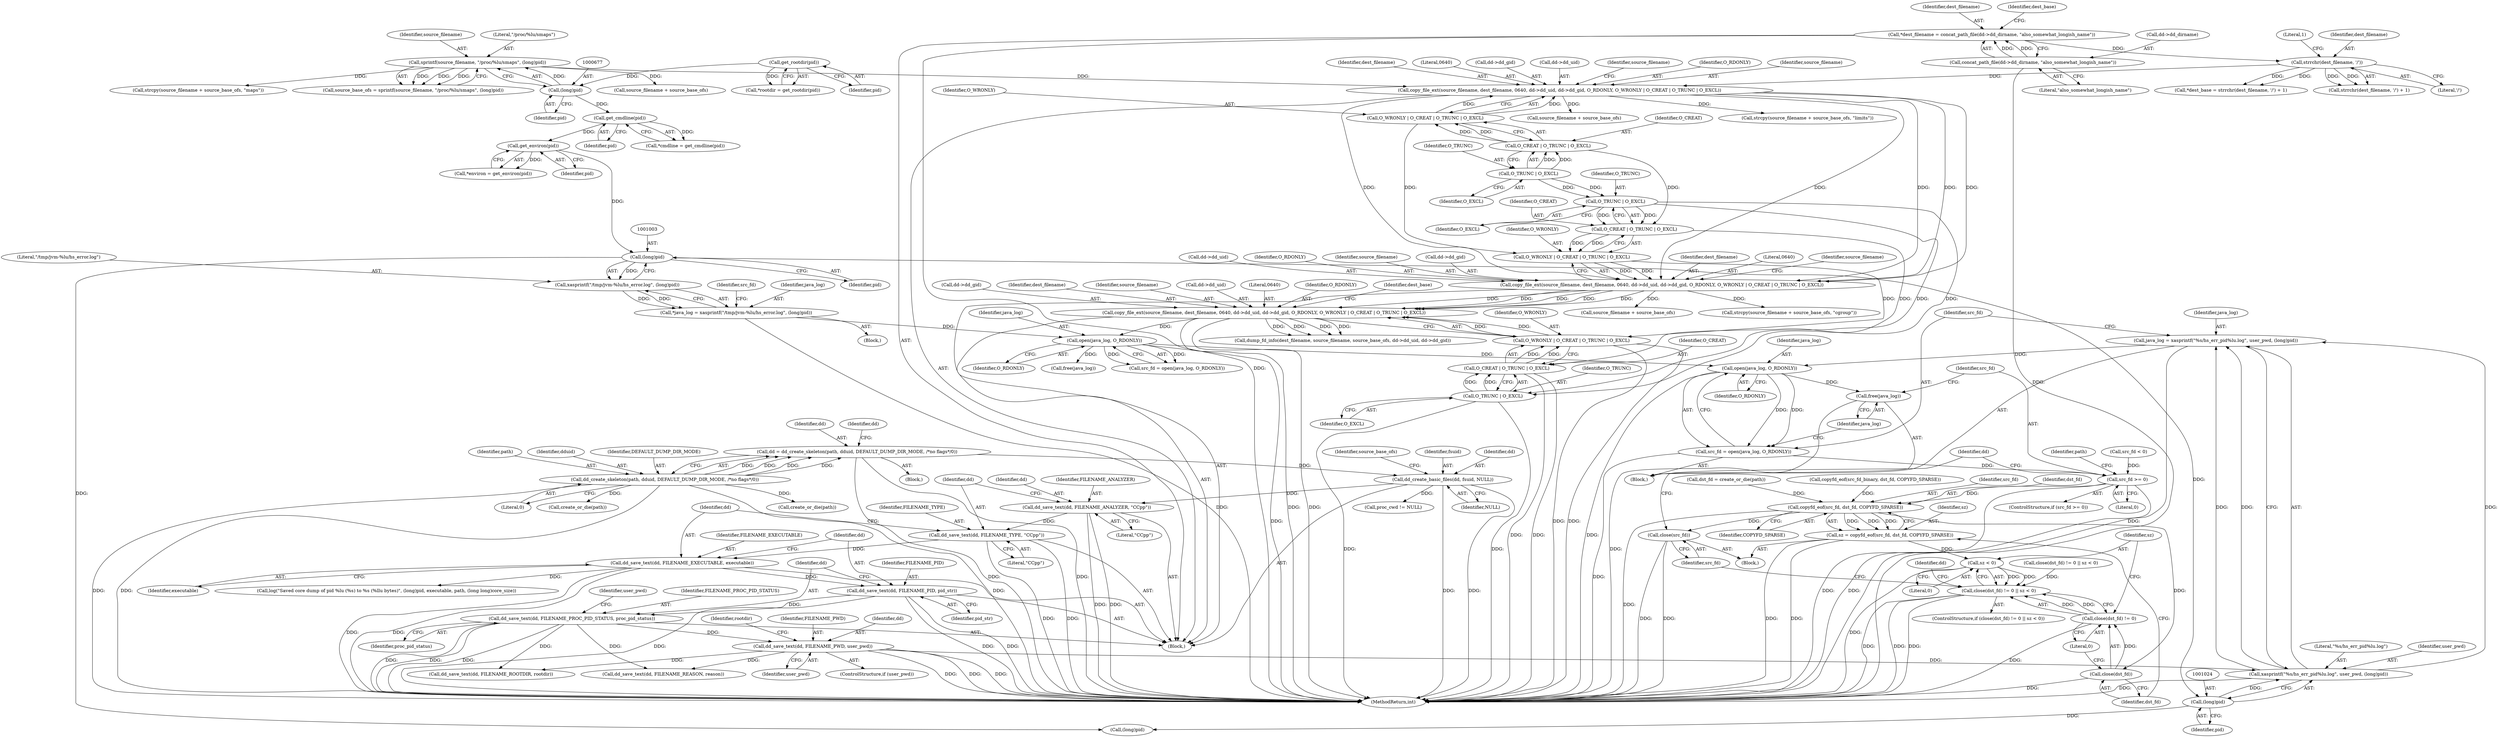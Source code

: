 digraph "0_abrt_8939398b82006ba1fec4ed491339fc075f43fc7c_1@API" {
"1001028" [label="(Call,open(java_log, O_RDONLY))"];
"1001018" [label="(Call,java_log = xasprintf(\"%s/hs_err_pid%lu.log\", user_pwd, (long)pid))"];
"1001020" [label="(Call,xasprintf(\"%s/hs_err_pid%lu.log\", user_pwd, (long)pid))"];
"1000814" [label="(Call,dd_save_text(dd, FILENAME_PWD, user_pwd))"];
"1000808" [label="(Call,dd_save_text(dd, FILENAME_PROC_PID_STATUS, proc_pid_status))"];
"1000804" [label="(Call,dd_save_text(dd, FILENAME_PID, pid_str))"];
"1000800" [label="(Call,dd_save_text(dd, FILENAME_EXECUTABLE, executable))"];
"1000796" [label="(Call,dd_save_text(dd, FILENAME_TYPE, \"CCpp\"))"];
"1000792" [label="(Call,dd_save_text(dd, FILENAME_ANALYZER, \"CCpp\"))"];
"1000665" [label="(Call,dd_create_basic_files(dd, fsuid, NULL))"];
"1000650" [label="(Call,dd = dd_create_skeleton(path, dduid, DEFAULT_DUMP_DIR_MODE, /*no flags*/0))"];
"1000652" [label="(Call,dd_create_skeleton(path, dduid, DEFAULT_DUMP_DIR_MODE, /*no flags*/0))"];
"1001023" [label="(Call,(long)pid)"];
"1001002" [label="(Call,(long)pid)"];
"1000857" [label="(Call,get_environ(pid))"];
"1000850" [label="(Call,get_cmdline(pid))"];
"1000676" [label="(Call,(long)pid)"];
"1000663" [label="(Call,get_rootdir(pid))"];
"1001008" [label="(Call,open(java_log, O_RDONLY))"];
"1000998" [label="(Call,*java_log = xasprintf(\"/tmp/jvm-%lu/hs_error.log\", (long)pid))"];
"1001000" [label="(Call,xasprintf(\"/tmp/jvm-%lu/hs_error.log\", (long)pid))"];
"1000759" [label="(Call,copy_file_ext(source_filename, dest_filename, 0640, dd->dd_uid, dd->dd_gid, O_RDONLY, O_WRONLY | O_CREAT | O_TRUNC | O_EXCL))"];
"1000733" [label="(Call,copy_file_ext(source_filename, dest_filename, 0640, dd->dd_uid, dd->dd_gid, O_RDONLY, O_WRONLY | O_CREAT | O_TRUNC | O_EXCL))"];
"1000707" [label="(Call,copy_file_ext(source_filename, dest_filename, 0640, dd->dd_uid, dd->dd_gid, O_RDONLY, O_WRONLY | O_CREAT | O_TRUNC | O_EXCL))"];
"1000673" [label="(Call,sprintf(source_filename, \"/proc/%lu/smaps\", (long)pid))"];
"1000695" [label="(Call,strrchr(dest_filename, '/'))"];
"1000684" [label="(Call,*dest_filename = concat_path_file(dd->dd_dirname, \"also_somewhat_longish_name\"))"];
"1000686" [label="(Call,concat_path_file(dd->dd_dirname, \"also_somewhat_longish_name\"))"];
"1000718" [label="(Call,O_WRONLY | O_CREAT | O_TRUNC | O_EXCL)"];
"1000720" [label="(Call,O_CREAT | O_TRUNC | O_EXCL)"];
"1000722" [label="(Call,O_TRUNC | O_EXCL)"];
"1000744" [label="(Call,O_WRONLY | O_CREAT | O_TRUNC | O_EXCL)"];
"1000746" [label="(Call,O_CREAT | O_TRUNC | O_EXCL)"];
"1000748" [label="(Call,O_TRUNC | O_EXCL)"];
"1000770" [label="(Call,O_WRONLY | O_CREAT | O_TRUNC | O_EXCL)"];
"1000772" [label="(Call,O_CREAT | O_TRUNC | O_EXCL)"];
"1000774" [label="(Call,O_TRUNC | O_EXCL)"];
"1001026" [label="(Call,src_fd = open(java_log, O_RDONLY))"];
"1001034" [label="(Call,src_fd >= 0)"];
"1001051" [label="(Call,copyfd_eof(src_fd, dst_fd, COPYFD_SPARSE))"];
"1001049" [label="(Call,sz = copyfd_eof(src_fd, dst_fd, COPYFD_SPARSE))"];
"1001061" [label="(Call,sz < 0)"];
"1001056" [label="(Call,close(dst_fd) != 0 || sz < 0)"];
"1001058" [label="(Call,close(dst_fd))"];
"1001057" [label="(Call,close(dst_fd) != 0)"];
"1001070" [label="(Call,close(src_fd))"];
"1001031" [label="(Call,free(java_log))"];
"1000814" [label="(Call,dd_save_text(dd, FILENAME_PWD, user_pwd))"];
"1000714" [label="(Call,dd->dd_gid)"];
"1001051" [label="(Call,copyfd_eof(src_fd, dst_fd, COPYFD_SPARSE))"];
"1001059" [label="(Identifier,dst_fd)"];
"1001060" [label="(Literal,0)"];
"1001144" [label="(Call,proc_cwd != NULL)"];
"1001055" [label="(ControlStructure,if (close(dst_fd) != 0 || sz < 0))"];
"1000848" [label="(Call,*cmdline = get_cmdline(pid))"];
"1000699" [label="(Call,strcpy(source_filename + source_base_ofs, \"maps\"))"];
"1001052" [label="(Identifier,src_fd)"];
"1001009" [label="(Identifier,java_log)"];
"1001029" [label="(Identifier,java_log)"];
"1001035" [label="(Identifier,src_fd)"];
"1000663" [label="(Call,get_rootdir(pid))"];
"1000766" [label="(Call,dd->dd_gid)"];
"1000793" [label="(Identifier,dd)"];
"1000772" [label="(Call,O_CREAT | O_TRUNC | O_EXCL)"];
"1000800" [label="(Call,dd_save_text(dd, FILENAME_EXECUTABLE, executable))"];
"1000659" [label="(Block,)"];
"1001018" [label="(Call,java_log = xasprintf(\"%s/hs_err_pid%lu.log\", user_pwd, (long)pid))"];
"1000807" [label="(Identifier,pid_str)"];
"1000806" [label="(Identifier,FILENAME_PID)"];
"1000799" [label="(Literal,\"CCpp\")"];
"1000718" [label="(Call,O_WRONLY | O_CREAT | O_TRUNC | O_EXCL)"];
"1000674" [label="(Identifier,source_filename)"];
"1000666" [label="(Identifier,dd)"];
"1000695" [label="(Call,strrchr(dest_filename, '/'))"];
"1000761" [label="(Identifier,dest_filename)"];
"1000796" [label="(Call,dd_save_text(dd, FILENAME_TYPE, \"CCpp\"))"];
"1000668" [label="(Identifier,NULL)"];
"1000671" [label="(Call,source_base_ofs = sprintf(source_filename, \"/proc/%lu/smaps\", (long)pid))"];
"1000686" [label="(Call,concat_path_file(dd->dd_dirname, \"also_somewhat_longish_name\"))"];
"1000999" [label="(Identifier,java_log)"];
"1000651" [label="(Identifier,dd)"];
"1000711" [label="(Call,dd->dd_uid)"];
"1001006" [label="(Call,src_fd = open(java_log, O_RDONLY))"];
"1001025" [label="(Identifier,pid)"];
"1001002" [label="(Call,(long)pid)"];
"1000727" [label="(Identifier,source_filename)"];
"1000737" [label="(Call,dd->dd_uid)"];
"1000722" [label="(Call,O_TRUNC | O_EXCL)"];
"1000802" [label="(Identifier,FILENAME_EXECUTABLE)"];
"1001020" [label="(Call,xasprintf(\"%s/hs_err_pid%lu.log\", user_pwd, (long)pid))"];
"1001021" [label="(Literal,\"%s/hs_err_pid%lu.log\")"];
"1000675" [label="(Literal,\"/proc/%lu/smaps\")"];
"1000655" [label="(Identifier,DEFAULT_DUMP_DIR_MODE)"];
"1000672" [label="(Identifier,source_base_ofs)"];
"1000813" [label="(Identifier,user_pwd)"];
"1000658" [label="(Identifier,dd)"];
"1000927" [label="(Call,create_or_die(path))"];
"1000694" [label="(Call,strrchr(dest_filename, '/') + 1)"];
"1000801" [label="(Identifier,dd)"];
"1000687" [label="(Call,dd->dd_dirname)"];
"1000760" [label="(Identifier,source_filename)"];
"1000858" [label="(Identifier,pid)"];
"1000719" [label="(Identifier,O_WRONLY)"];
"1000684" [label="(Call,*dest_filename = concat_path_file(dd->dd_dirname, \"also_somewhat_longish_name\"))"];
"1000717" [label="(Identifier,O_RDONLY)"];
"1000696" [label="(Identifier,dest_filename)"];
"1001066" [label="(Identifier,dd)"];
"1001007" [label="(Identifier,src_fd)"];
"1001053" [label="(Identifier,dst_fd)"];
"1000656" [label="(Literal,0)"];
"1000773" [label="(Identifier,O_CREAT)"];
"1000743" [label="(Identifier,O_RDONLY)"];
"1000665" [label="(Call,dd_create_basic_files(dd, fsuid, NULL))"];
"1000650" [label="(Call,dd = dd_create_skeleton(path, dduid, DEFAULT_DUMP_DIR_MODE, /*no flags*/0))"];
"1000678" [label="(Identifier,pid)"];
"1000700" [label="(Call,source_filename + source_base_ofs)"];
"1001031" [label="(Call,free(java_log))"];
"1001000" [label="(Call,xasprintf(\"/tmp/jvm-%lu/hs_error.log\", (long)pid))"];
"1001028" [label="(Call,open(java_log, O_RDONLY))"];
"1000673" [label="(Call,sprintf(source_filename, \"/proc/%lu/smaps\", (long)pid))"];
"1001037" [label="(Block,)"];
"1000810" [label="(Identifier,FILENAME_PROC_PID_STATUS)"];
"1001023" [label="(Call,(long)pid)"];
"1000652" [label="(Call,dd_create_skeleton(path, dduid, DEFAULT_DUMP_DIR_MODE, /*no flags*/0))"];
"1001058" [label="(Call,close(dst_fd))"];
"1000746" [label="(Call,O_CREAT | O_TRUNC | O_EXCL)"];
"1001056" [label="(Call,close(dst_fd) != 0 || sz < 0)"];
"1000857" [label="(Call,get_environ(pid))"];
"1001049" [label="(Call,sz = copyfd_eof(src_fd, dst_fd, COPYFD_SPARSE))"];
"1000724" [label="(Identifier,O_EXCL)"];
"1001034" [label="(Call,src_fd >= 0)"];
"1001063" [label="(Literal,0)"];
"1001061" [label="(Call,sz < 0)"];
"1001010" [label="(Identifier,O_RDONLY)"];
"1000152" [label="(Block,)"];
"1001011" [label="(Call,free(java_log))"];
"1000811" [label="(Identifier,proc_pid_status)"];
"1000749" [label="(Identifier,O_TRUNC)"];
"1000723" [label="(Identifier,O_TRUNC)"];
"1000780" [label="(Call,dump_fd_info(dest_filename, source_filename, source_base_ofs, dd->dd_uid, dd->dd_gid))"];
"1000726" [label="(Call,source_filename + source_base_ofs)"];
"1000851" [label="(Identifier,pid)"];
"1000692" [label="(Call,*dest_base = strrchr(dest_filename, '/') + 1)"];
"1000763" [label="(Call,dd->dd_uid)"];
"1000747" [label="(Identifier,O_CREAT)"];
"1000893" [label="(Call,create_or_die(path))"];
"1000690" [label="(Literal,\"also_somewhat_longish_name\")"];
"1001044" [label="(Call,dst_fd = create_or_die(path))"];
"1001019" [label="(Identifier,java_log)"];
"1000752" [label="(Call,source_filename + source_base_ofs)"];
"1000653" [label="(Identifier,path)"];
"1001070" [label="(Call,close(src_fd))"];
"1000827" [label="(Call,dd_save_text(dd, FILENAME_ROOTDIR, rootdir))"];
"1001036" [label="(Literal,0)"];
"1000841" [label="(Call,dd_save_text(dd, FILENAME_REASON, reason))"];
"1000816" [label="(Identifier,FILENAME_PWD)"];
"1000721" [label="(Identifier,O_CREAT)"];
"1001073" [label="(Identifier,dd)"];
"1000996" [label="(Block,)"];
"1000794" [label="(Identifier,FILENAME_ANALYZER)"];
"1000664" [label="(Identifier,pid)"];
"1000855" [label="(Call,*environ = get_environ(pid))"];
"1001057" [label="(Call,close(dst_fd) != 0)"];
"1000762" [label="(Literal,0640)"];
"1000744" [label="(Call,O_WRONLY | O_CREAT | O_TRUNC | O_EXCL)"];
"1000815" [label="(Identifier,dd)"];
"1000803" [label="(Identifier,executable)"];
"1000774" [label="(Call,O_TRUNC | O_EXCL)"];
"1000698" [label="(Literal,1)"];
"1001050" [label="(Identifier,sz)"];
"1001022" [label="(Identifier,user_pwd)"];
"1000750" [label="(Identifier,O_EXCL)"];
"1001062" [label="(Identifier,sz)"];
"1000998" [label="(Call,*java_log = xasprintf(\"/tmp/jvm-%lu/hs_error.log\", (long)pid))"];
"1001103" [label="(Call,log(\"Saved core dump of pid %lu (%s) to %s (%llu bytes)\", (long)pid, executable, path, (long long)core_size))"];
"1000776" [label="(Identifier,O_EXCL)"];
"1000661" [label="(Call,*rootdir = get_rootdir(pid))"];
"1000771" [label="(Identifier,O_WRONLY)"];
"1000734" [label="(Identifier,source_filename)"];
"1001001" [label="(Literal,\"/tmp/jvm-%lu/hs_error.log\")"];
"1000751" [label="(Call,strcpy(source_filename + source_base_ofs, \"cgroup\"))"];
"1001105" [label="(Call,(long)pid)"];
"1000769" [label="(Identifier,O_RDONLY)"];
"1000720" [label="(Call,O_CREAT | O_TRUNC | O_EXCL)"];
"1001040" [label="(Identifier,path)"];
"1000778" [label="(Identifier,dest_base)"];
"1001030" [label="(Identifier,O_RDONLY)"];
"1000654" [label="(Identifier,dduid)"];
"1001032" [label="(Identifier,java_log)"];
"1001017" [label="(Block,)"];
"1000708" [label="(Identifier,source_filename)"];
"1001071" [label="(Identifier,src_fd)"];
"1001033" [label="(ControlStructure,if (src_fd >= 0))"];
"1000850" [label="(Call,get_cmdline(pid))"];
"1000770" [label="(Call,O_WRONLY | O_CREAT | O_TRUNC | O_EXCL)"];
"1000908" [label="(Call,close(dst_fd) != 0 || sz < 0)"];
"1001014" [label="(Call,src_fd < 0)"];
"1001004" [label="(Identifier,pid)"];
"1000676" [label="(Call,(long)pid)"];
"1000740" [label="(Call,dd->dd_gid)"];
"1000685" [label="(Identifier,dest_filename)"];
"1000697" [label="(Literal,'/')"];
"1000797" [label="(Identifier,dd)"];
"1000812" [label="(ControlStructure,if (user_pwd))"];
"1000804" [label="(Call,dd_save_text(dd, FILENAME_PID, pid_str))"];
"1000725" [label="(Call,strcpy(source_filename + source_base_ofs, \"limits\"))"];
"1000805" [label="(Identifier,dd)"];
"1000775" [label="(Identifier,O_TRUNC)"];
"1000735" [label="(Identifier,dest_filename)"];
"1001008" [label="(Call,open(java_log, O_RDONLY))"];
"1000709" [label="(Identifier,dest_filename)"];
"1001027" [label="(Identifier,src_fd)"];
"1000759" [label="(Call,copy_file_ext(source_filename, dest_filename, 0640, dd->dd_uid, dd->dd_gid, O_RDONLY, O_WRONLY | O_CREAT | O_TRUNC | O_EXCL))"];
"1000819" [label="(Identifier,rootdir)"];
"1000667" [label="(Identifier,fsuid)"];
"1000795" [label="(Literal,\"CCpp\")"];
"1000898" [label="(Call,copyfd_eof(src_fd_binary, dst_fd, COPYFD_SPARSE))"];
"1000808" [label="(Call,dd_save_text(dd, FILENAME_PROC_PID_STATUS, proc_pid_status))"];
"1000792" [label="(Call,dd_save_text(dd, FILENAME_ANALYZER, \"CCpp\"))"];
"1000733" [label="(Call,copy_file_ext(source_filename, dest_filename, 0640, dd->dd_uid, dd->dd_gid, O_RDONLY, O_WRONLY | O_CREAT | O_TRUNC | O_EXCL))"];
"1000745" [label="(Identifier,O_WRONLY)"];
"1000710" [label="(Literal,0640)"];
"1000707" [label="(Call,copy_file_ext(source_filename, dest_filename, 0640, dd->dd_uid, dd->dd_gid, O_RDONLY, O_WRONLY | O_CREAT | O_TRUNC | O_EXCL))"];
"1000817" [label="(Identifier,user_pwd)"];
"1000736" [label="(Literal,0640)"];
"1000693" [label="(Identifier,dest_base)"];
"1000753" [label="(Identifier,source_filename)"];
"1001054" [label="(Identifier,COPYFD_SPARSE)"];
"1001237" [label="(MethodReturn,int)"];
"1000748" [label="(Call,O_TRUNC | O_EXCL)"];
"1000809" [label="(Identifier,dd)"];
"1001026" [label="(Call,src_fd = open(java_log, O_RDONLY))"];
"1000798" [label="(Identifier,FILENAME_TYPE)"];
"1001028" -> "1001026"  [label="AST: "];
"1001028" -> "1001030"  [label="CFG: "];
"1001029" -> "1001028"  [label="AST: "];
"1001030" -> "1001028"  [label="AST: "];
"1001026" -> "1001028"  [label="CFG: "];
"1001028" -> "1001237"  [label="DDG: "];
"1001028" -> "1001026"  [label="DDG: "];
"1001028" -> "1001026"  [label="DDG: "];
"1001018" -> "1001028"  [label="DDG: "];
"1001008" -> "1001028"  [label="DDG: "];
"1001028" -> "1001031"  [label="DDG: "];
"1001018" -> "1001017"  [label="AST: "];
"1001018" -> "1001020"  [label="CFG: "];
"1001019" -> "1001018"  [label="AST: "];
"1001020" -> "1001018"  [label="AST: "];
"1001027" -> "1001018"  [label="CFG: "];
"1001018" -> "1001237"  [label="DDG: "];
"1001020" -> "1001018"  [label="DDG: "];
"1001020" -> "1001018"  [label="DDG: "];
"1001020" -> "1001018"  [label="DDG: "];
"1001020" -> "1001023"  [label="CFG: "];
"1001021" -> "1001020"  [label="AST: "];
"1001022" -> "1001020"  [label="AST: "];
"1001023" -> "1001020"  [label="AST: "];
"1001020" -> "1001237"  [label="DDG: "];
"1000814" -> "1001020"  [label="DDG: "];
"1001023" -> "1001020"  [label="DDG: "];
"1000814" -> "1000812"  [label="AST: "];
"1000814" -> "1000817"  [label="CFG: "];
"1000815" -> "1000814"  [label="AST: "];
"1000816" -> "1000814"  [label="AST: "];
"1000817" -> "1000814"  [label="AST: "];
"1000819" -> "1000814"  [label="CFG: "];
"1000814" -> "1001237"  [label="DDG: "];
"1000814" -> "1001237"  [label="DDG: "];
"1000814" -> "1001237"  [label="DDG: "];
"1000808" -> "1000814"  [label="DDG: "];
"1000814" -> "1000827"  [label="DDG: "];
"1000814" -> "1000841"  [label="DDG: "];
"1000808" -> "1000659"  [label="AST: "];
"1000808" -> "1000811"  [label="CFG: "];
"1000809" -> "1000808"  [label="AST: "];
"1000810" -> "1000808"  [label="AST: "];
"1000811" -> "1000808"  [label="AST: "];
"1000813" -> "1000808"  [label="CFG: "];
"1000808" -> "1001237"  [label="DDG: "];
"1000808" -> "1001237"  [label="DDG: "];
"1000808" -> "1001237"  [label="DDG: "];
"1000804" -> "1000808"  [label="DDG: "];
"1000808" -> "1000827"  [label="DDG: "];
"1000808" -> "1000841"  [label="DDG: "];
"1000804" -> "1000659"  [label="AST: "];
"1000804" -> "1000807"  [label="CFG: "];
"1000805" -> "1000804"  [label="AST: "];
"1000806" -> "1000804"  [label="AST: "];
"1000807" -> "1000804"  [label="AST: "];
"1000809" -> "1000804"  [label="CFG: "];
"1000804" -> "1001237"  [label="DDG: "];
"1000804" -> "1001237"  [label="DDG: "];
"1000804" -> "1001237"  [label="DDG: "];
"1000800" -> "1000804"  [label="DDG: "];
"1000800" -> "1000659"  [label="AST: "];
"1000800" -> "1000803"  [label="CFG: "];
"1000801" -> "1000800"  [label="AST: "];
"1000802" -> "1000800"  [label="AST: "];
"1000803" -> "1000800"  [label="AST: "];
"1000805" -> "1000800"  [label="CFG: "];
"1000800" -> "1001237"  [label="DDG: "];
"1000800" -> "1001237"  [label="DDG: "];
"1000796" -> "1000800"  [label="DDG: "];
"1000800" -> "1001103"  [label="DDG: "];
"1000796" -> "1000659"  [label="AST: "];
"1000796" -> "1000799"  [label="CFG: "];
"1000797" -> "1000796"  [label="AST: "];
"1000798" -> "1000796"  [label="AST: "];
"1000799" -> "1000796"  [label="AST: "];
"1000801" -> "1000796"  [label="CFG: "];
"1000796" -> "1001237"  [label="DDG: "];
"1000796" -> "1001237"  [label="DDG: "];
"1000792" -> "1000796"  [label="DDG: "];
"1000792" -> "1000659"  [label="AST: "];
"1000792" -> "1000795"  [label="CFG: "];
"1000793" -> "1000792"  [label="AST: "];
"1000794" -> "1000792"  [label="AST: "];
"1000795" -> "1000792"  [label="AST: "];
"1000797" -> "1000792"  [label="CFG: "];
"1000792" -> "1001237"  [label="DDG: "];
"1000792" -> "1001237"  [label="DDG: "];
"1000665" -> "1000792"  [label="DDG: "];
"1000665" -> "1000659"  [label="AST: "];
"1000665" -> "1000668"  [label="CFG: "];
"1000666" -> "1000665"  [label="AST: "];
"1000667" -> "1000665"  [label="AST: "];
"1000668" -> "1000665"  [label="AST: "];
"1000672" -> "1000665"  [label="CFG: "];
"1000665" -> "1001237"  [label="DDG: "];
"1000665" -> "1001237"  [label="DDG: "];
"1000650" -> "1000665"  [label="DDG: "];
"1000665" -> "1001144"  [label="DDG: "];
"1000650" -> "1000152"  [label="AST: "];
"1000650" -> "1000652"  [label="CFG: "];
"1000651" -> "1000650"  [label="AST: "];
"1000652" -> "1000650"  [label="AST: "];
"1000658" -> "1000650"  [label="CFG: "];
"1000650" -> "1001237"  [label="DDG: "];
"1000650" -> "1001237"  [label="DDG: "];
"1000652" -> "1000650"  [label="DDG: "];
"1000652" -> "1000650"  [label="DDG: "];
"1000652" -> "1000650"  [label="DDG: "];
"1000652" -> "1000650"  [label="DDG: "];
"1000652" -> "1000656"  [label="CFG: "];
"1000653" -> "1000652"  [label="AST: "];
"1000654" -> "1000652"  [label="AST: "];
"1000655" -> "1000652"  [label="AST: "];
"1000656" -> "1000652"  [label="AST: "];
"1000652" -> "1001237"  [label="DDG: "];
"1000652" -> "1001237"  [label="DDG: "];
"1000652" -> "1001237"  [label="DDG: "];
"1000652" -> "1000893"  [label="DDG: "];
"1000652" -> "1000927"  [label="DDG: "];
"1001023" -> "1001025"  [label="CFG: "];
"1001024" -> "1001023"  [label="AST: "];
"1001025" -> "1001023"  [label="AST: "];
"1001002" -> "1001023"  [label="DDG: "];
"1001023" -> "1001105"  [label="DDG: "];
"1001002" -> "1001000"  [label="AST: "];
"1001002" -> "1001004"  [label="CFG: "];
"1001003" -> "1001002"  [label="AST: "];
"1001004" -> "1001002"  [label="AST: "];
"1001000" -> "1001002"  [label="CFG: "];
"1001002" -> "1001000"  [label="DDG: "];
"1000857" -> "1001002"  [label="DDG: "];
"1001002" -> "1001105"  [label="DDG: "];
"1000857" -> "1000855"  [label="AST: "];
"1000857" -> "1000858"  [label="CFG: "];
"1000858" -> "1000857"  [label="AST: "];
"1000855" -> "1000857"  [label="CFG: "];
"1000857" -> "1000855"  [label="DDG: "];
"1000850" -> "1000857"  [label="DDG: "];
"1000850" -> "1000848"  [label="AST: "];
"1000850" -> "1000851"  [label="CFG: "];
"1000851" -> "1000850"  [label="AST: "];
"1000848" -> "1000850"  [label="CFG: "];
"1000850" -> "1000848"  [label="DDG: "];
"1000676" -> "1000850"  [label="DDG: "];
"1000676" -> "1000673"  [label="AST: "];
"1000676" -> "1000678"  [label="CFG: "];
"1000677" -> "1000676"  [label="AST: "];
"1000678" -> "1000676"  [label="AST: "];
"1000673" -> "1000676"  [label="CFG: "];
"1000676" -> "1000673"  [label="DDG: "];
"1000663" -> "1000676"  [label="DDG: "];
"1000663" -> "1000661"  [label="AST: "];
"1000663" -> "1000664"  [label="CFG: "];
"1000664" -> "1000663"  [label="AST: "];
"1000661" -> "1000663"  [label="CFG: "];
"1000663" -> "1000661"  [label="DDG: "];
"1001008" -> "1001006"  [label="AST: "];
"1001008" -> "1001010"  [label="CFG: "];
"1001009" -> "1001008"  [label="AST: "];
"1001010" -> "1001008"  [label="AST: "];
"1001006" -> "1001008"  [label="CFG: "];
"1001008" -> "1001237"  [label="DDG: "];
"1001008" -> "1001006"  [label="DDG: "];
"1001008" -> "1001006"  [label="DDG: "];
"1000998" -> "1001008"  [label="DDG: "];
"1000759" -> "1001008"  [label="DDG: "];
"1001008" -> "1001011"  [label="DDG: "];
"1000998" -> "1000996"  [label="AST: "];
"1000998" -> "1001000"  [label="CFG: "];
"1000999" -> "1000998"  [label="AST: "];
"1001000" -> "1000998"  [label="AST: "];
"1001007" -> "1000998"  [label="CFG: "];
"1000998" -> "1001237"  [label="DDG: "];
"1001000" -> "1000998"  [label="DDG: "];
"1001000" -> "1000998"  [label="DDG: "];
"1001001" -> "1001000"  [label="AST: "];
"1000759" -> "1000659"  [label="AST: "];
"1000759" -> "1000770"  [label="CFG: "];
"1000760" -> "1000759"  [label="AST: "];
"1000761" -> "1000759"  [label="AST: "];
"1000762" -> "1000759"  [label="AST: "];
"1000763" -> "1000759"  [label="AST: "];
"1000766" -> "1000759"  [label="AST: "];
"1000769" -> "1000759"  [label="AST: "];
"1000770" -> "1000759"  [label="AST: "];
"1000778" -> "1000759"  [label="CFG: "];
"1000759" -> "1001237"  [label="DDG: "];
"1000759" -> "1001237"  [label="DDG: "];
"1000733" -> "1000759"  [label="DDG: "];
"1000733" -> "1000759"  [label="DDG: "];
"1000733" -> "1000759"  [label="DDG: "];
"1000733" -> "1000759"  [label="DDG: "];
"1000733" -> "1000759"  [label="DDG: "];
"1000770" -> "1000759"  [label="DDG: "];
"1000770" -> "1000759"  [label="DDG: "];
"1000759" -> "1000780"  [label="DDG: "];
"1000759" -> "1000780"  [label="DDG: "];
"1000759" -> "1000780"  [label="DDG: "];
"1000759" -> "1000780"  [label="DDG: "];
"1000733" -> "1000659"  [label="AST: "];
"1000733" -> "1000744"  [label="CFG: "];
"1000734" -> "1000733"  [label="AST: "];
"1000735" -> "1000733"  [label="AST: "];
"1000736" -> "1000733"  [label="AST: "];
"1000737" -> "1000733"  [label="AST: "];
"1000740" -> "1000733"  [label="AST: "];
"1000743" -> "1000733"  [label="AST: "];
"1000744" -> "1000733"  [label="AST: "];
"1000753" -> "1000733"  [label="CFG: "];
"1000707" -> "1000733"  [label="DDG: "];
"1000707" -> "1000733"  [label="DDG: "];
"1000707" -> "1000733"  [label="DDG: "];
"1000707" -> "1000733"  [label="DDG: "];
"1000707" -> "1000733"  [label="DDG: "];
"1000744" -> "1000733"  [label="DDG: "];
"1000744" -> "1000733"  [label="DDG: "];
"1000733" -> "1000751"  [label="DDG: "];
"1000733" -> "1000752"  [label="DDG: "];
"1000707" -> "1000659"  [label="AST: "];
"1000707" -> "1000718"  [label="CFG: "];
"1000708" -> "1000707"  [label="AST: "];
"1000709" -> "1000707"  [label="AST: "];
"1000710" -> "1000707"  [label="AST: "];
"1000711" -> "1000707"  [label="AST: "];
"1000714" -> "1000707"  [label="AST: "];
"1000717" -> "1000707"  [label="AST: "];
"1000718" -> "1000707"  [label="AST: "];
"1000727" -> "1000707"  [label="CFG: "];
"1000673" -> "1000707"  [label="DDG: "];
"1000695" -> "1000707"  [label="DDG: "];
"1000718" -> "1000707"  [label="DDG: "];
"1000718" -> "1000707"  [label="DDG: "];
"1000707" -> "1000725"  [label="DDG: "];
"1000707" -> "1000726"  [label="DDG: "];
"1000673" -> "1000671"  [label="AST: "];
"1000674" -> "1000673"  [label="AST: "];
"1000675" -> "1000673"  [label="AST: "];
"1000671" -> "1000673"  [label="CFG: "];
"1000673" -> "1000671"  [label="DDG: "];
"1000673" -> "1000671"  [label="DDG: "];
"1000673" -> "1000671"  [label="DDG: "];
"1000673" -> "1000699"  [label="DDG: "];
"1000673" -> "1000700"  [label="DDG: "];
"1000695" -> "1000694"  [label="AST: "];
"1000695" -> "1000697"  [label="CFG: "];
"1000696" -> "1000695"  [label="AST: "];
"1000697" -> "1000695"  [label="AST: "];
"1000698" -> "1000695"  [label="CFG: "];
"1000695" -> "1000692"  [label="DDG: "];
"1000695" -> "1000692"  [label="DDG: "];
"1000695" -> "1000694"  [label="DDG: "];
"1000695" -> "1000694"  [label="DDG: "];
"1000684" -> "1000695"  [label="DDG: "];
"1000684" -> "1000659"  [label="AST: "];
"1000684" -> "1000686"  [label="CFG: "];
"1000685" -> "1000684"  [label="AST: "];
"1000686" -> "1000684"  [label="AST: "];
"1000693" -> "1000684"  [label="CFG: "];
"1000684" -> "1001237"  [label="DDG: "];
"1000686" -> "1000684"  [label="DDG: "];
"1000686" -> "1000684"  [label="DDG: "];
"1000686" -> "1000690"  [label="CFG: "];
"1000687" -> "1000686"  [label="AST: "];
"1000690" -> "1000686"  [label="AST: "];
"1000686" -> "1001237"  [label="DDG: "];
"1000718" -> "1000720"  [label="CFG: "];
"1000719" -> "1000718"  [label="AST: "];
"1000720" -> "1000718"  [label="AST: "];
"1000720" -> "1000718"  [label="DDG: "];
"1000720" -> "1000718"  [label="DDG: "];
"1000718" -> "1000744"  [label="DDG: "];
"1000720" -> "1000722"  [label="CFG: "];
"1000721" -> "1000720"  [label="AST: "];
"1000722" -> "1000720"  [label="AST: "];
"1000722" -> "1000720"  [label="DDG: "];
"1000722" -> "1000720"  [label="DDG: "];
"1000720" -> "1000746"  [label="DDG: "];
"1000722" -> "1000724"  [label="CFG: "];
"1000723" -> "1000722"  [label="AST: "];
"1000724" -> "1000722"  [label="AST: "];
"1000722" -> "1000748"  [label="DDG: "];
"1000722" -> "1000748"  [label="DDG: "];
"1000744" -> "1000746"  [label="CFG: "];
"1000745" -> "1000744"  [label="AST: "];
"1000746" -> "1000744"  [label="AST: "];
"1000746" -> "1000744"  [label="DDG: "];
"1000746" -> "1000744"  [label="DDG: "];
"1000744" -> "1000770"  [label="DDG: "];
"1000746" -> "1000748"  [label="CFG: "];
"1000747" -> "1000746"  [label="AST: "];
"1000748" -> "1000746"  [label="AST: "];
"1000748" -> "1000746"  [label="DDG: "];
"1000748" -> "1000746"  [label="DDG: "];
"1000746" -> "1000772"  [label="DDG: "];
"1000748" -> "1000750"  [label="CFG: "];
"1000749" -> "1000748"  [label="AST: "];
"1000750" -> "1000748"  [label="AST: "];
"1000748" -> "1000774"  [label="DDG: "];
"1000748" -> "1000774"  [label="DDG: "];
"1000770" -> "1000772"  [label="CFG: "];
"1000771" -> "1000770"  [label="AST: "];
"1000772" -> "1000770"  [label="AST: "];
"1000770" -> "1001237"  [label="DDG: "];
"1000770" -> "1001237"  [label="DDG: "];
"1000772" -> "1000770"  [label="DDG: "];
"1000772" -> "1000770"  [label="DDG: "];
"1000772" -> "1000774"  [label="CFG: "];
"1000773" -> "1000772"  [label="AST: "];
"1000774" -> "1000772"  [label="AST: "];
"1000772" -> "1001237"  [label="DDG: "];
"1000772" -> "1001237"  [label="DDG: "];
"1000774" -> "1000772"  [label="DDG: "];
"1000774" -> "1000772"  [label="DDG: "];
"1000774" -> "1000776"  [label="CFG: "];
"1000775" -> "1000774"  [label="AST: "];
"1000776" -> "1000774"  [label="AST: "];
"1000774" -> "1001237"  [label="DDG: "];
"1000774" -> "1001237"  [label="DDG: "];
"1001026" -> "1001017"  [label="AST: "];
"1001027" -> "1001026"  [label="AST: "];
"1001032" -> "1001026"  [label="CFG: "];
"1001026" -> "1001237"  [label="DDG: "];
"1001026" -> "1001034"  [label="DDG: "];
"1001034" -> "1001033"  [label="AST: "];
"1001034" -> "1001036"  [label="CFG: "];
"1001035" -> "1001034"  [label="AST: "];
"1001036" -> "1001034"  [label="AST: "];
"1001040" -> "1001034"  [label="CFG: "];
"1001073" -> "1001034"  [label="CFG: "];
"1001034" -> "1001237"  [label="DDG: "];
"1001034" -> "1001237"  [label="DDG: "];
"1001014" -> "1001034"  [label="DDG: "];
"1001034" -> "1001051"  [label="DDG: "];
"1001051" -> "1001049"  [label="AST: "];
"1001051" -> "1001054"  [label="CFG: "];
"1001052" -> "1001051"  [label="AST: "];
"1001053" -> "1001051"  [label="AST: "];
"1001054" -> "1001051"  [label="AST: "];
"1001049" -> "1001051"  [label="CFG: "];
"1001051" -> "1001237"  [label="DDG: "];
"1001051" -> "1001049"  [label="DDG: "];
"1001051" -> "1001049"  [label="DDG: "];
"1001051" -> "1001049"  [label="DDG: "];
"1001044" -> "1001051"  [label="DDG: "];
"1000898" -> "1001051"  [label="DDG: "];
"1001051" -> "1001058"  [label="DDG: "];
"1001051" -> "1001070"  [label="DDG: "];
"1001049" -> "1001037"  [label="AST: "];
"1001050" -> "1001049"  [label="AST: "];
"1001059" -> "1001049"  [label="CFG: "];
"1001049" -> "1001237"  [label="DDG: "];
"1001049" -> "1001237"  [label="DDG: "];
"1001049" -> "1001061"  [label="DDG: "];
"1001061" -> "1001056"  [label="AST: "];
"1001061" -> "1001063"  [label="CFG: "];
"1001062" -> "1001061"  [label="AST: "];
"1001063" -> "1001061"  [label="AST: "];
"1001056" -> "1001061"  [label="CFG: "];
"1001061" -> "1001237"  [label="DDG: "];
"1001061" -> "1001056"  [label="DDG: "];
"1001061" -> "1001056"  [label="DDG: "];
"1001056" -> "1001055"  [label="AST: "];
"1001056" -> "1001057"  [label="CFG: "];
"1001057" -> "1001056"  [label="AST: "];
"1001066" -> "1001056"  [label="CFG: "];
"1001071" -> "1001056"  [label="CFG: "];
"1001056" -> "1001237"  [label="DDG: "];
"1001056" -> "1001237"  [label="DDG: "];
"1001056" -> "1001237"  [label="DDG: "];
"1001057" -> "1001056"  [label="DDG: "];
"1001057" -> "1001056"  [label="DDG: "];
"1000908" -> "1001056"  [label="DDG: "];
"1001058" -> "1001057"  [label="AST: "];
"1001058" -> "1001059"  [label="CFG: "];
"1001059" -> "1001058"  [label="AST: "];
"1001060" -> "1001058"  [label="CFG: "];
"1001058" -> "1001237"  [label="DDG: "];
"1001058" -> "1001057"  [label="DDG: "];
"1001057" -> "1001060"  [label="CFG: "];
"1001060" -> "1001057"  [label="AST: "];
"1001062" -> "1001057"  [label="CFG: "];
"1001057" -> "1001237"  [label="DDG: "];
"1001070" -> "1001037"  [label="AST: "];
"1001070" -> "1001071"  [label="CFG: "];
"1001071" -> "1001070"  [label="AST: "];
"1001073" -> "1001070"  [label="CFG: "];
"1001070" -> "1001237"  [label="DDG: "];
"1001070" -> "1001237"  [label="DDG: "];
"1001031" -> "1001017"  [label="AST: "];
"1001031" -> "1001032"  [label="CFG: "];
"1001032" -> "1001031"  [label="AST: "];
"1001035" -> "1001031"  [label="CFG: "];
"1001031" -> "1001237"  [label="DDG: "];
}
